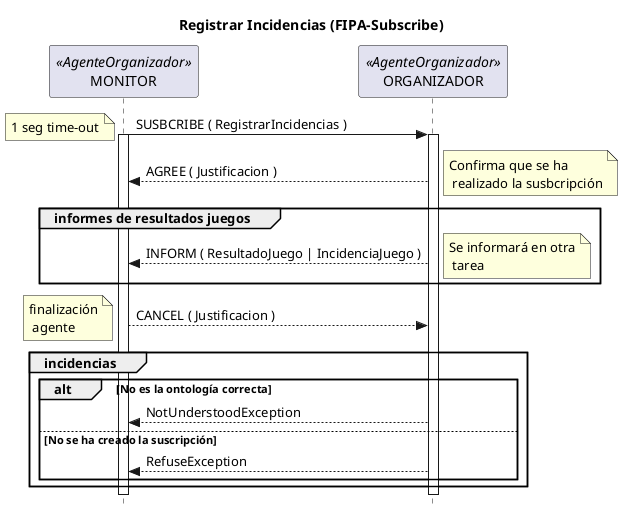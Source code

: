 @startuml
'https://plantuml.com/sequence-diagram
skinparam style strictuml
title Registrar Incidencias (FIPA-Subscribe)
participant MONITOR <<AgenteOrganizador>>
participant ORGANIZADOR <<AgenteOrganizador>>


MONITOR -> ORGANIZADOR : SUSBCRIBE ( RegistrarIncidencias )
note left: 1 seg time-out
activate MONITOR
activate ORGANIZADOR

ORGANIZADOR --> MONITOR : AGREE ( Justificacion )
note right: Confirma que se ha \n realizado la susbcripción


group informes de resultados juegos
    ORGANIZADOR --> MONITOR : INFORM ( ResultadoJuego | IncidenciaJuego )
    note right: Se informará en otra\n tarea
end

MONITOR --> ORGANIZADOR : CANCEL ( Justificacion )
note left: finalización\n agente

group incidencias
    alt No es la ontología correcta
        ORGANIZADOR --> MONITOR : NotUnderstoodException
    else No se ha creado la suscripción
        ORGANIZADOR --> MONITOR : RefuseException
    end
end

@enduml
